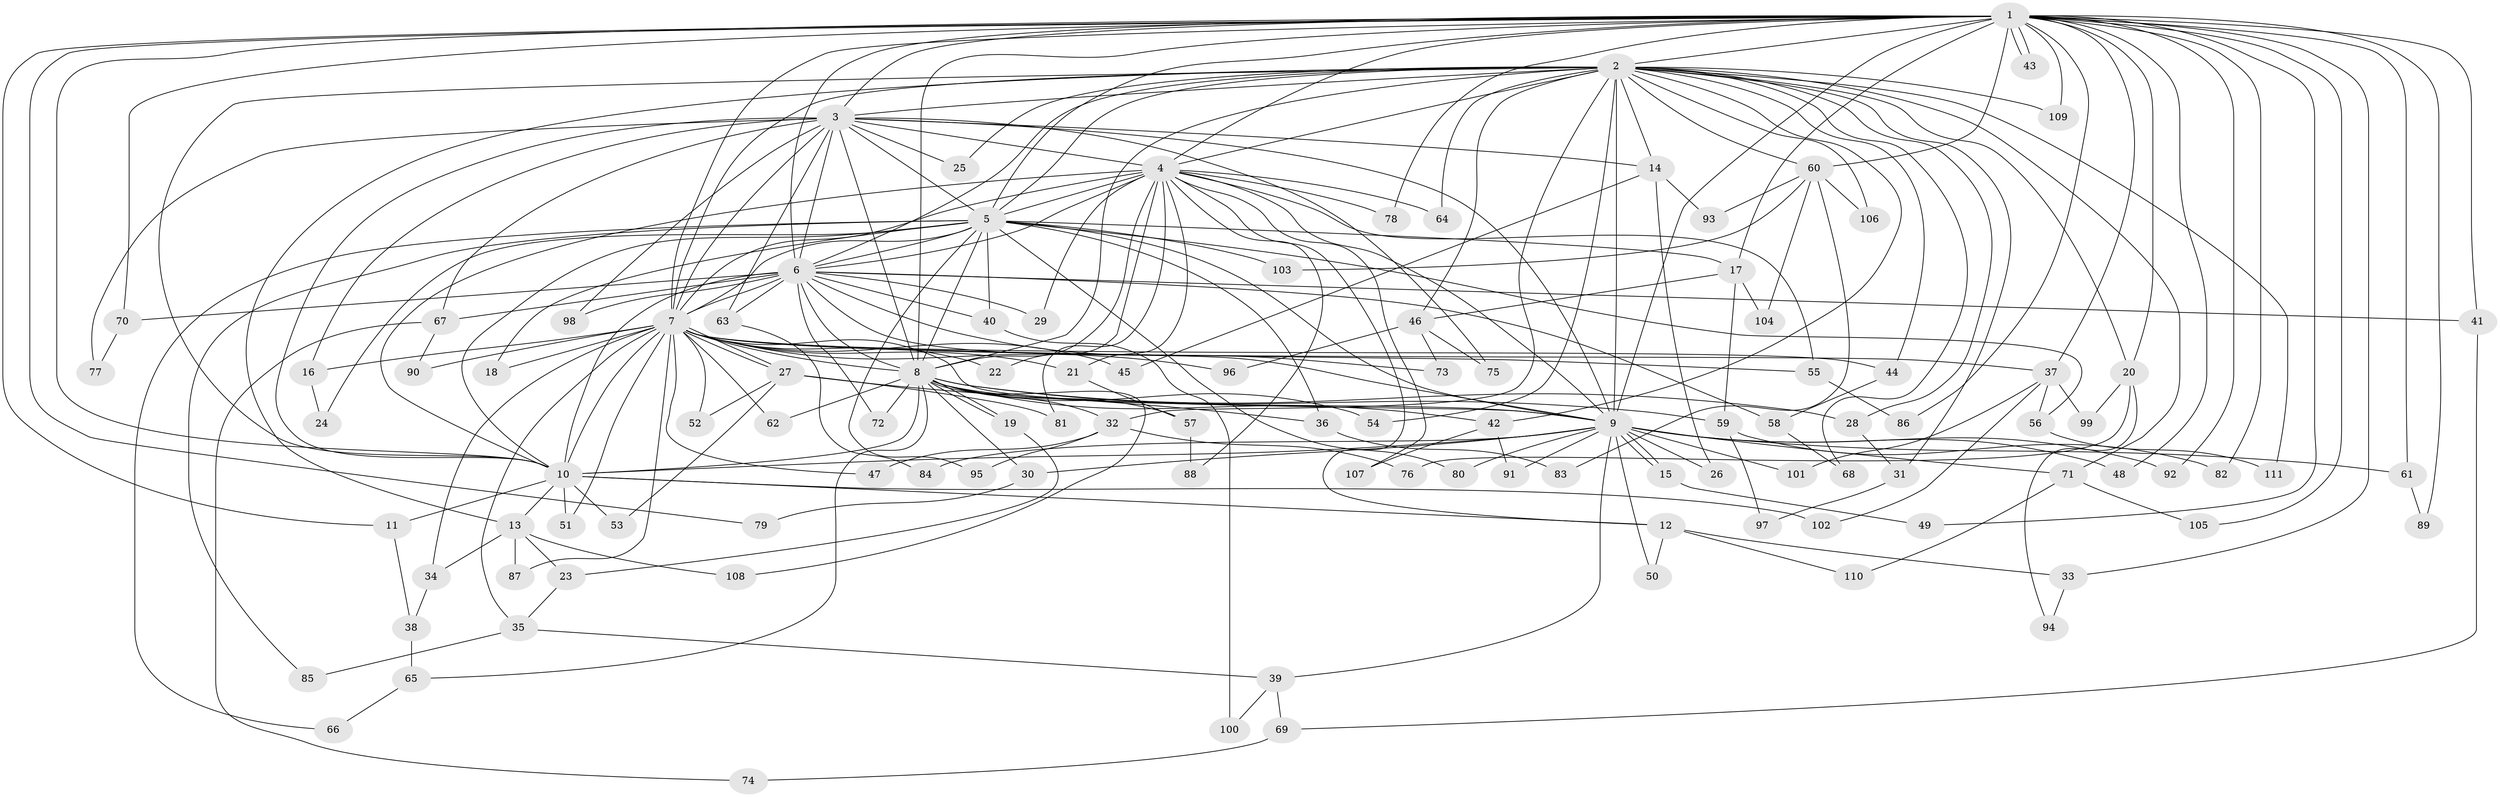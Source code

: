 // Generated by graph-tools (version 1.1) at 2025/49/03/09/25 03:49:27]
// undirected, 111 vertices, 247 edges
graph export_dot {
graph [start="1"]
  node [color=gray90,style=filled];
  1;
  2;
  3;
  4;
  5;
  6;
  7;
  8;
  9;
  10;
  11;
  12;
  13;
  14;
  15;
  16;
  17;
  18;
  19;
  20;
  21;
  22;
  23;
  24;
  25;
  26;
  27;
  28;
  29;
  30;
  31;
  32;
  33;
  34;
  35;
  36;
  37;
  38;
  39;
  40;
  41;
  42;
  43;
  44;
  45;
  46;
  47;
  48;
  49;
  50;
  51;
  52;
  53;
  54;
  55;
  56;
  57;
  58;
  59;
  60;
  61;
  62;
  63;
  64;
  65;
  66;
  67;
  68;
  69;
  70;
  71;
  72;
  73;
  74;
  75;
  76;
  77;
  78;
  79;
  80;
  81;
  82;
  83;
  84;
  85;
  86;
  87;
  88;
  89;
  90;
  91;
  92;
  93;
  94;
  95;
  96;
  97;
  98;
  99;
  100;
  101;
  102;
  103;
  104;
  105;
  106;
  107;
  108;
  109;
  110;
  111;
  1 -- 2;
  1 -- 3;
  1 -- 4;
  1 -- 5;
  1 -- 6;
  1 -- 7;
  1 -- 8;
  1 -- 9;
  1 -- 10;
  1 -- 11;
  1 -- 17;
  1 -- 20;
  1 -- 33;
  1 -- 37;
  1 -- 41;
  1 -- 43;
  1 -- 43;
  1 -- 48;
  1 -- 49;
  1 -- 60;
  1 -- 61;
  1 -- 70;
  1 -- 78;
  1 -- 79;
  1 -- 82;
  1 -- 86;
  1 -- 89;
  1 -- 92;
  1 -- 105;
  1 -- 109;
  2 -- 3;
  2 -- 4;
  2 -- 5;
  2 -- 6;
  2 -- 7;
  2 -- 8;
  2 -- 9;
  2 -- 10;
  2 -- 13;
  2 -- 14;
  2 -- 20;
  2 -- 25;
  2 -- 28;
  2 -- 31;
  2 -- 32;
  2 -- 42;
  2 -- 44;
  2 -- 46;
  2 -- 54;
  2 -- 60;
  2 -- 64;
  2 -- 68;
  2 -- 71;
  2 -- 106;
  2 -- 109;
  2 -- 111;
  3 -- 4;
  3 -- 5;
  3 -- 6;
  3 -- 7;
  3 -- 8;
  3 -- 9;
  3 -- 10;
  3 -- 14;
  3 -- 16;
  3 -- 25;
  3 -- 63;
  3 -- 67;
  3 -- 75;
  3 -- 77;
  3 -- 98;
  4 -- 5;
  4 -- 6;
  4 -- 7;
  4 -- 8;
  4 -- 9;
  4 -- 10;
  4 -- 12;
  4 -- 21;
  4 -- 22;
  4 -- 29;
  4 -- 55;
  4 -- 64;
  4 -- 78;
  4 -- 81;
  4 -- 88;
  4 -- 107;
  5 -- 6;
  5 -- 7;
  5 -- 8;
  5 -- 9;
  5 -- 10;
  5 -- 17;
  5 -- 18;
  5 -- 24;
  5 -- 36;
  5 -- 40;
  5 -- 56;
  5 -- 66;
  5 -- 80;
  5 -- 85;
  5 -- 95;
  5 -- 103;
  6 -- 7;
  6 -- 8;
  6 -- 9;
  6 -- 10;
  6 -- 29;
  6 -- 40;
  6 -- 41;
  6 -- 58;
  6 -- 63;
  6 -- 67;
  6 -- 70;
  6 -- 72;
  6 -- 73;
  6 -- 98;
  7 -- 8;
  7 -- 9;
  7 -- 10;
  7 -- 16;
  7 -- 18;
  7 -- 21;
  7 -- 22;
  7 -- 27;
  7 -- 27;
  7 -- 34;
  7 -- 35;
  7 -- 37;
  7 -- 44;
  7 -- 45;
  7 -- 47;
  7 -- 51;
  7 -- 52;
  7 -- 55;
  7 -- 62;
  7 -- 87;
  7 -- 90;
  7 -- 96;
  8 -- 9;
  8 -- 10;
  8 -- 19;
  8 -- 19;
  8 -- 28;
  8 -- 30;
  8 -- 32;
  8 -- 42;
  8 -- 54;
  8 -- 57;
  8 -- 59;
  8 -- 62;
  8 -- 65;
  8 -- 72;
  8 -- 108;
  9 -- 10;
  9 -- 15;
  9 -- 15;
  9 -- 26;
  9 -- 30;
  9 -- 39;
  9 -- 48;
  9 -- 50;
  9 -- 61;
  9 -- 71;
  9 -- 80;
  9 -- 84;
  9 -- 91;
  9 -- 92;
  9 -- 101;
  10 -- 11;
  10 -- 12;
  10 -- 13;
  10 -- 51;
  10 -- 53;
  10 -- 102;
  11 -- 38;
  12 -- 33;
  12 -- 50;
  12 -- 110;
  13 -- 23;
  13 -- 34;
  13 -- 87;
  13 -- 108;
  14 -- 26;
  14 -- 45;
  14 -- 93;
  15 -- 49;
  16 -- 24;
  17 -- 46;
  17 -- 59;
  17 -- 104;
  19 -- 23;
  20 -- 76;
  20 -- 94;
  20 -- 99;
  21 -- 57;
  23 -- 35;
  27 -- 36;
  27 -- 52;
  27 -- 53;
  27 -- 81;
  28 -- 31;
  30 -- 79;
  31 -- 97;
  32 -- 47;
  32 -- 76;
  32 -- 95;
  33 -- 94;
  34 -- 38;
  35 -- 39;
  35 -- 85;
  36 -- 83;
  37 -- 56;
  37 -- 99;
  37 -- 101;
  37 -- 102;
  38 -- 65;
  39 -- 69;
  39 -- 100;
  40 -- 100;
  41 -- 69;
  42 -- 91;
  42 -- 107;
  44 -- 58;
  46 -- 73;
  46 -- 75;
  46 -- 96;
  55 -- 86;
  56 -- 111;
  57 -- 88;
  58 -- 68;
  59 -- 82;
  59 -- 97;
  60 -- 83;
  60 -- 93;
  60 -- 103;
  60 -- 104;
  60 -- 106;
  61 -- 89;
  63 -- 84;
  65 -- 66;
  67 -- 74;
  67 -- 90;
  69 -- 74;
  70 -- 77;
  71 -- 105;
  71 -- 110;
}
